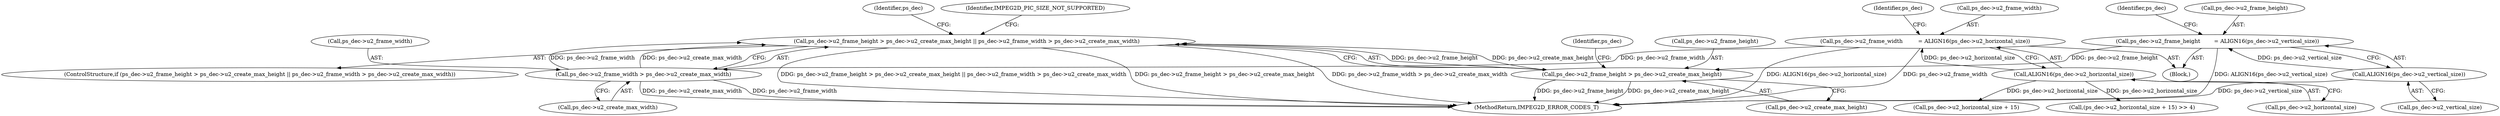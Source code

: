 digraph "0_Android_29a78a11844fc027fa44be7f8bd8dc1cf8bf89f6_0@API" {
"1000267" [label="(Call,ps_dec->u2_frame_height > ps_dec->u2_create_max_height || ps_dec->u2_frame_width > ps_dec->u2_create_max_width)"];
"1000268" [label="(Call,ps_dec->u2_frame_height > ps_dec->u2_create_max_height)"];
"1000239" [label="(Call,ps_dec->u2_frame_height        = ALIGN16(ps_dec->u2_vertical_size))"];
"1000243" [label="(Call,ALIGN16(ps_dec->u2_vertical_size))"];
"1000275" [label="(Call,ps_dec->u2_frame_width > ps_dec->u2_create_max_width)"];
"1000247" [label="(Call,ps_dec->u2_frame_width         = ALIGN16(ps_dec->u2_horizontal_size))"];
"1000251" [label="(Call,ALIGN16(ps_dec->u2_horizontal_size))"];
"1000268" [label="(Call,ps_dec->u2_frame_height > ps_dec->u2_create_max_height)"];
"1000249" [label="(Identifier,ps_dec)"];
"1000277" [label="(Identifier,ps_dec)"];
"1000240" [label="(Call,ps_dec->u2_frame_height)"];
"1000119" [label="(Block,)"];
"1000287" [label="(Identifier,ps_dec)"];
"1000257" [label="(Identifier,ps_dec)"];
"1000244" [label="(Call,ps_dec->u2_vertical_size)"];
"1000284" [label="(Identifier,IMPEG2D_PIC_SIZE_NOT_SUPPORTED)"];
"1000247" [label="(Call,ps_dec->u2_frame_width         = ALIGN16(ps_dec->u2_horizontal_size))"];
"1000248" [label="(Call,ps_dec->u2_frame_width)"];
"1000269" [label="(Call,ps_dec->u2_frame_height)"];
"1000275" [label="(Call,ps_dec->u2_frame_width > ps_dec->u2_create_max_width)"];
"1000243" [label="(Call,ALIGN16(ps_dec->u2_vertical_size))"];
"1000252" [label="(Call,ps_dec->u2_horizontal_size)"];
"1000276" [label="(Call,ps_dec->u2_frame_width)"];
"1000259" [label="(Call,(ps_dec->u2_horizontal_size + 15) >> 4)"];
"1000267" [label="(Call,ps_dec->u2_frame_height > ps_dec->u2_create_max_height || ps_dec->u2_frame_width > ps_dec->u2_create_max_width)"];
"1000251" [label="(Call,ALIGN16(ps_dec->u2_horizontal_size))"];
"1000239" [label="(Call,ps_dec->u2_frame_height        = ALIGN16(ps_dec->u2_vertical_size))"];
"1000272" [label="(Call,ps_dec->u2_create_max_height)"];
"1000279" [label="(Call,ps_dec->u2_create_max_width)"];
"1000260" [label="(Call,ps_dec->u2_horizontal_size + 15)"];
"1000369" [label="(MethodReturn,IMPEG2D_ERROR_CODES_T)"];
"1000266" [label="(ControlStructure,if (ps_dec->u2_frame_height > ps_dec->u2_create_max_height || ps_dec->u2_frame_width > ps_dec->u2_create_max_width))"];
"1000267" -> "1000266"  [label="AST: "];
"1000267" -> "1000268"  [label="CFG: "];
"1000267" -> "1000275"  [label="CFG: "];
"1000268" -> "1000267"  [label="AST: "];
"1000275" -> "1000267"  [label="AST: "];
"1000284" -> "1000267"  [label="CFG: "];
"1000287" -> "1000267"  [label="CFG: "];
"1000267" -> "1000369"  [label="DDG: ps_dec->u2_frame_width > ps_dec->u2_create_max_width"];
"1000267" -> "1000369"  [label="DDG: ps_dec->u2_frame_height > ps_dec->u2_create_max_height || ps_dec->u2_frame_width > ps_dec->u2_create_max_width"];
"1000267" -> "1000369"  [label="DDG: ps_dec->u2_frame_height > ps_dec->u2_create_max_height"];
"1000268" -> "1000267"  [label="DDG: ps_dec->u2_frame_height"];
"1000268" -> "1000267"  [label="DDG: ps_dec->u2_create_max_height"];
"1000275" -> "1000267"  [label="DDG: ps_dec->u2_frame_width"];
"1000275" -> "1000267"  [label="DDG: ps_dec->u2_create_max_width"];
"1000268" -> "1000272"  [label="CFG: "];
"1000269" -> "1000268"  [label="AST: "];
"1000272" -> "1000268"  [label="AST: "];
"1000277" -> "1000268"  [label="CFG: "];
"1000268" -> "1000369"  [label="DDG: ps_dec->u2_frame_height"];
"1000268" -> "1000369"  [label="DDG: ps_dec->u2_create_max_height"];
"1000239" -> "1000268"  [label="DDG: ps_dec->u2_frame_height"];
"1000239" -> "1000119"  [label="AST: "];
"1000239" -> "1000243"  [label="CFG: "];
"1000240" -> "1000239"  [label="AST: "];
"1000243" -> "1000239"  [label="AST: "];
"1000249" -> "1000239"  [label="CFG: "];
"1000239" -> "1000369"  [label="DDG: ALIGN16(ps_dec->u2_vertical_size)"];
"1000243" -> "1000239"  [label="DDG: ps_dec->u2_vertical_size"];
"1000243" -> "1000244"  [label="CFG: "];
"1000244" -> "1000243"  [label="AST: "];
"1000243" -> "1000369"  [label="DDG: ps_dec->u2_vertical_size"];
"1000275" -> "1000279"  [label="CFG: "];
"1000276" -> "1000275"  [label="AST: "];
"1000279" -> "1000275"  [label="AST: "];
"1000275" -> "1000369"  [label="DDG: ps_dec->u2_frame_width"];
"1000275" -> "1000369"  [label="DDG: ps_dec->u2_create_max_width"];
"1000247" -> "1000275"  [label="DDG: ps_dec->u2_frame_width"];
"1000247" -> "1000119"  [label="AST: "];
"1000247" -> "1000251"  [label="CFG: "];
"1000248" -> "1000247"  [label="AST: "];
"1000251" -> "1000247"  [label="AST: "];
"1000257" -> "1000247"  [label="CFG: "];
"1000247" -> "1000369"  [label="DDG: ps_dec->u2_frame_width"];
"1000247" -> "1000369"  [label="DDG: ALIGN16(ps_dec->u2_horizontal_size)"];
"1000251" -> "1000247"  [label="DDG: ps_dec->u2_horizontal_size"];
"1000251" -> "1000252"  [label="CFG: "];
"1000252" -> "1000251"  [label="AST: "];
"1000251" -> "1000259"  [label="DDG: ps_dec->u2_horizontal_size"];
"1000251" -> "1000260"  [label="DDG: ps_dec->u2_horizontal_size"];
}
